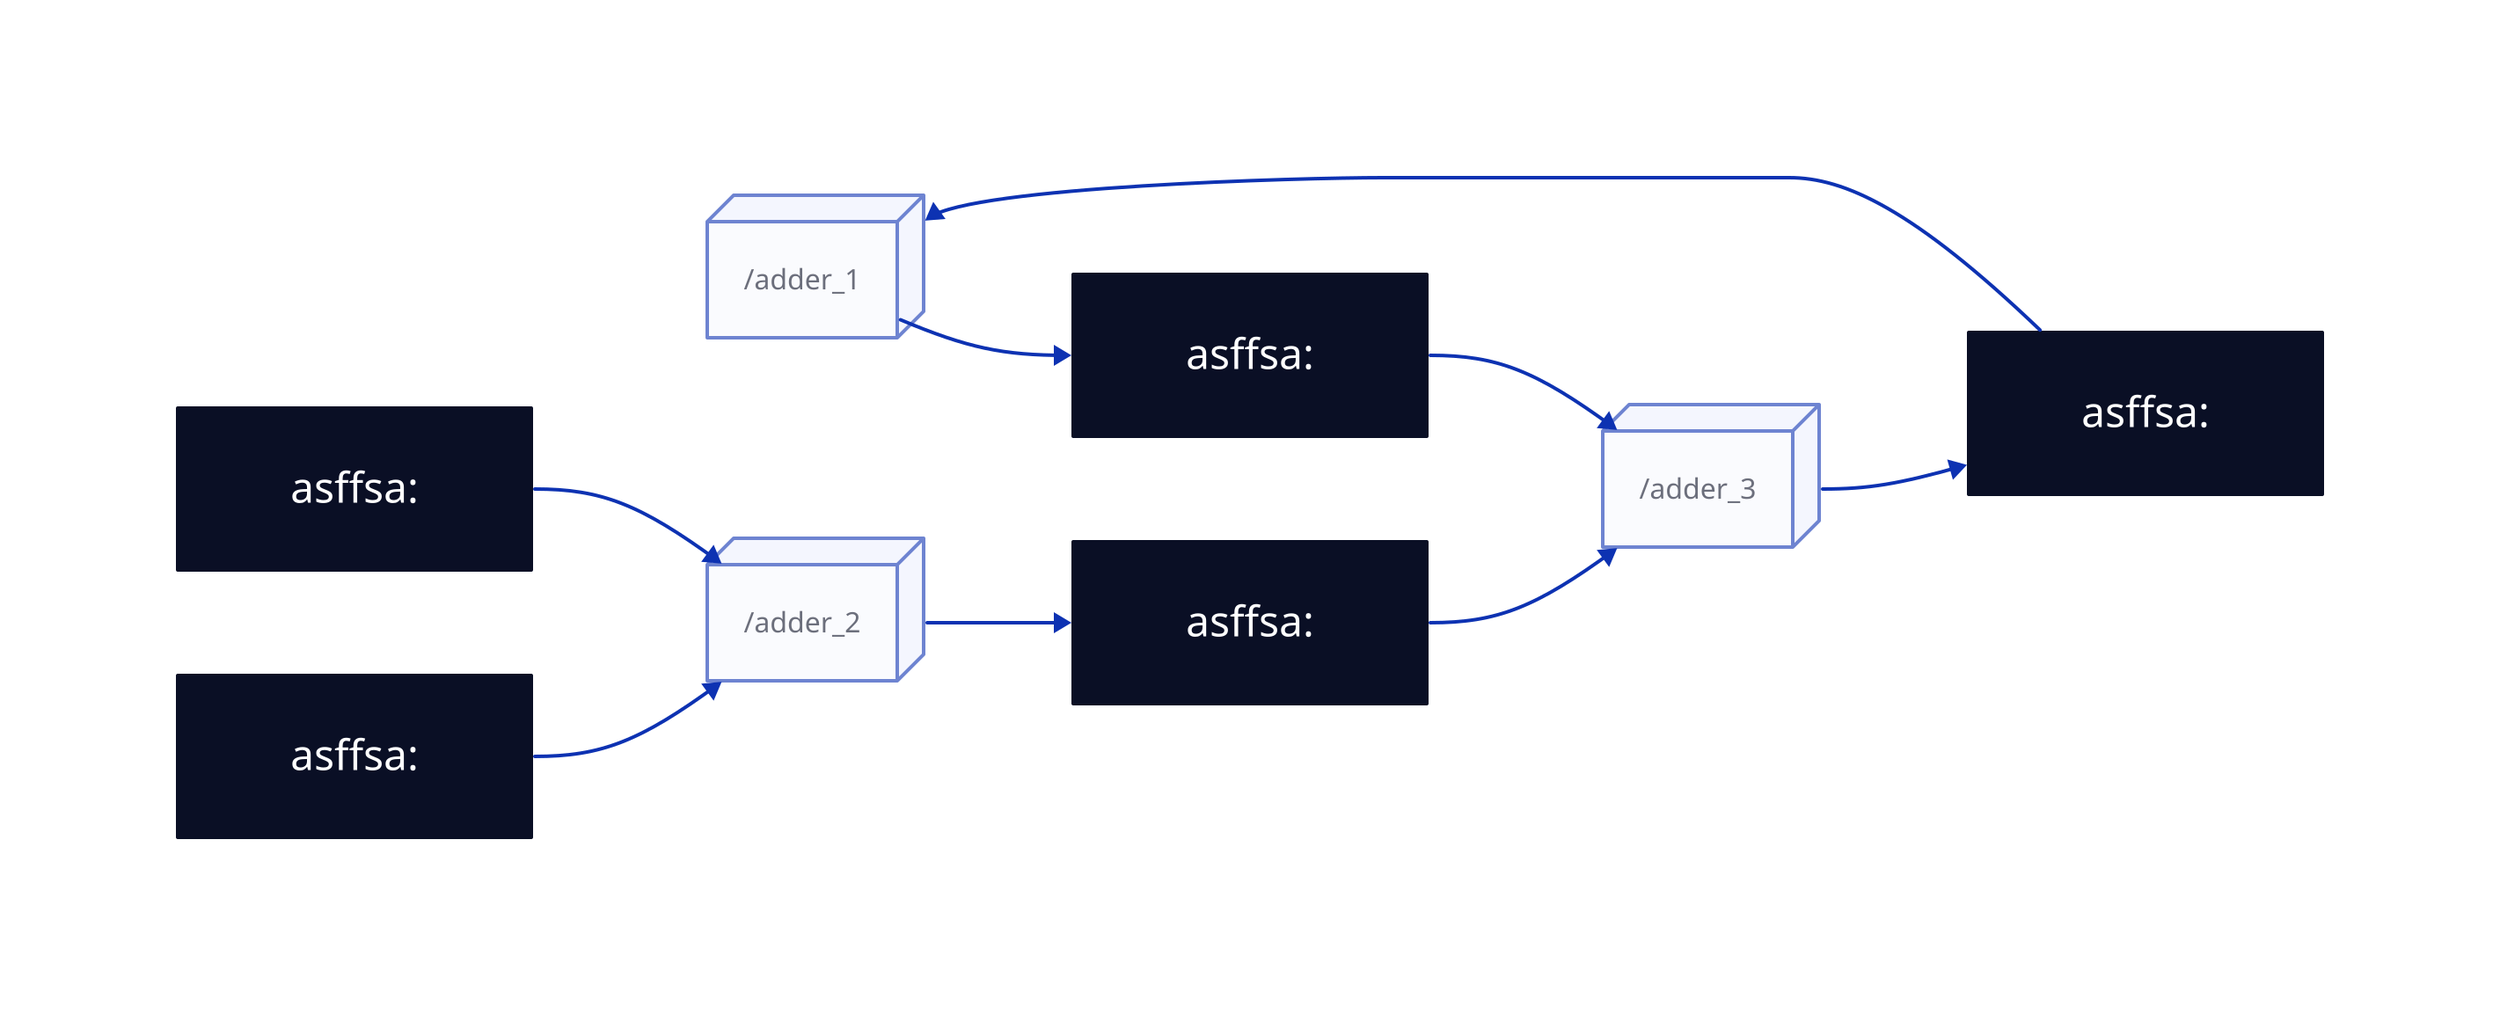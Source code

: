 direction: right

/adder_1: {
  style: {
    opacity: 0.6
    3d: true
  }
}
/adder_3/output -> /adder_1
/adder_1 -> /adder_1/output

/adder_3: {
  style: {
    opacity: 0.6
    3d: true
  }
}
/adder_1/output -> /adder_3
/adder_2/output -> /adder_3
/adder_3 -> /adder_3/output

/adder_2: {
  style: {
    opacity: 0.6
    3d: true
  }
}
/input_1 -> /adder_2
/input_2 -> /adder_2
/adder_2 -> /adder_2/output
/adder_1/output:asffsa: {
  shape: class
}
/adder_2/output:asffsa: {
  shape: class
}
/input_2:asffsa: {
  shape: class
}
/adder_3/output:asffsa: {
  shape: class
}
/input_1:asffsa: {
  shape: class
}